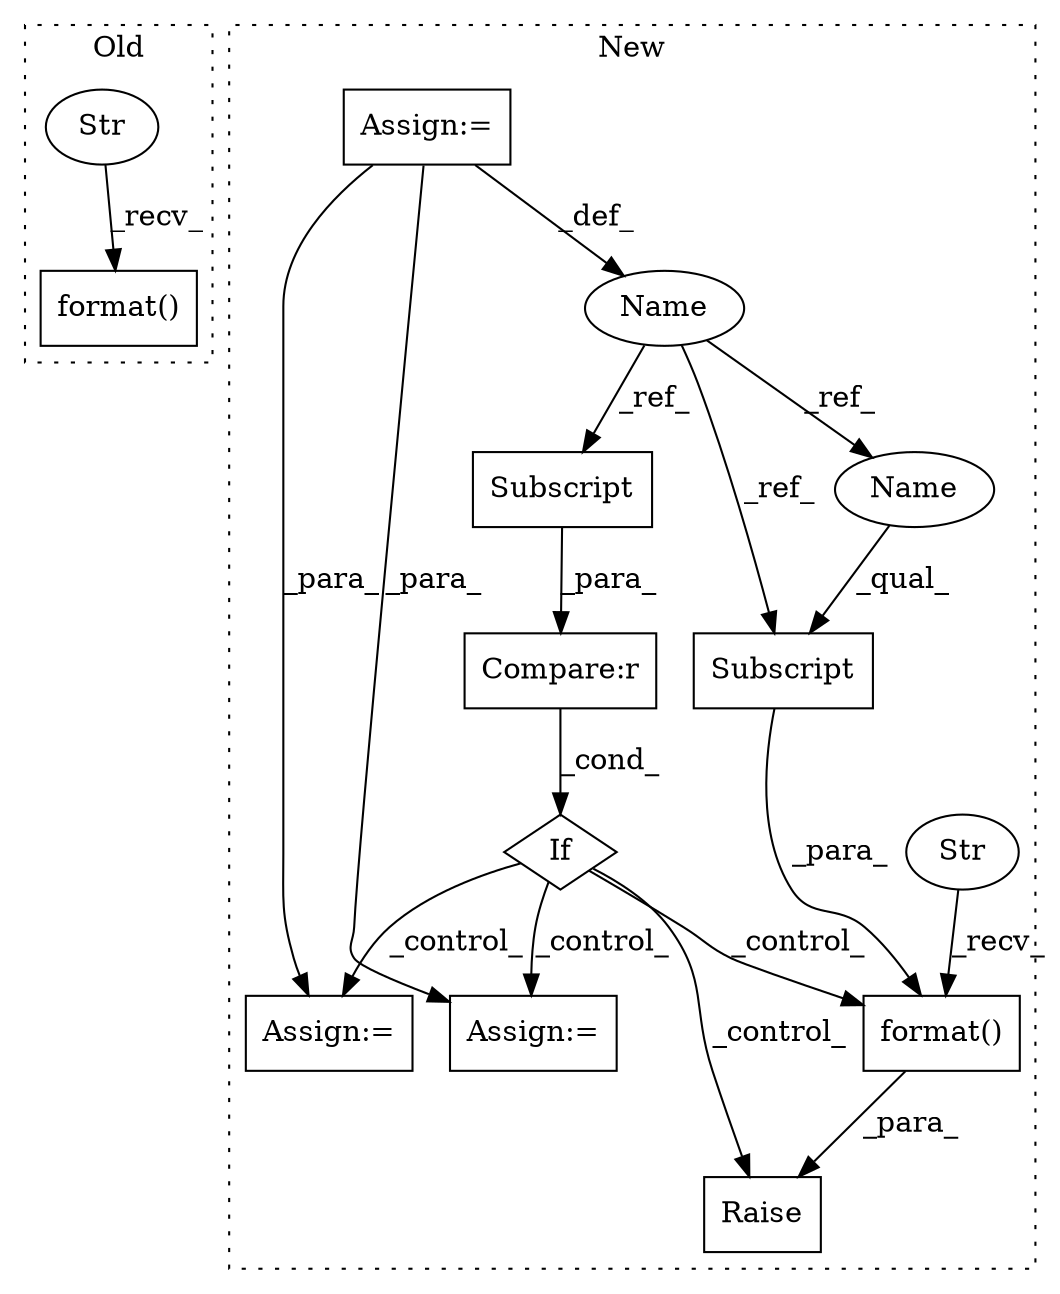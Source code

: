 digraph G {
subgraph cluster0 {
1 [label="format()" a="75" s="1043,1167" l="109,1" shape="box"];
3 [label="Str" a="66" s="1043" l="47" shape="ellipse"];
label = "Old";
style="dotted";
}
subgraph cluster1 {
2 [label="Raise" a="91" s="1154" l="6" shape="box"];
4 [label="If" a="96" s="1029,1140" l="3,14" shape="diamond"];
5 [label="Compare:r" a="40" s="1032" l="108" shape="box"];
6 [label="format()" a="75" s="1188,1353" l="140,1" shape="box"];
7 [label="Str" a="66" s="1188" l="47" shape="ellipse"];
8 [label="Name" a="87" s="981" l="17" shape="ellipse"];
9 [label="Assign:=" a="68" s="998" l="3" shape="box"];
10 [label="Assign:=" a="68" s="1721" l="3" shape="box"];
11 [label="Assign:=" a="68" s="2650" l="3" shape="box"];
12 [label="Subscript" a="63" s="1328,0" l="25,0" shape="box"];
13 [label="Name" a="87" s="1328" l="17" shape="ellipse"];
14 [label="Subscript" a="63" s="1032,0" l="25,0" shape="box"];
label = "New";
style="dotted";
}
3 -> 1 [label="_recv_"];
4 -> 11 [label="_control_"];
4 -> 6 [label="_control_"];
4 -> 2 [label="_control_"];
4 -> 10 [label="_control_"];
5 -> 4 [label="_cond_"];
6 -> 2 [label="_para_"];
7 -> 6 [label="_recv_"];
8 -> 14 [label="_ref_"];
8 -> 12 [label="_ref_"];
8 -> 13 [label="_ref_"];
9 -> 11 [label="_para_"];
9 -> 8 [label="_def_"];
9 -> 10 [label="_para_"];
12 -> 6 [label="_para_"];
13 -> 12 [label="_qual_"];
14 -> 5 [label="_para_"];
}